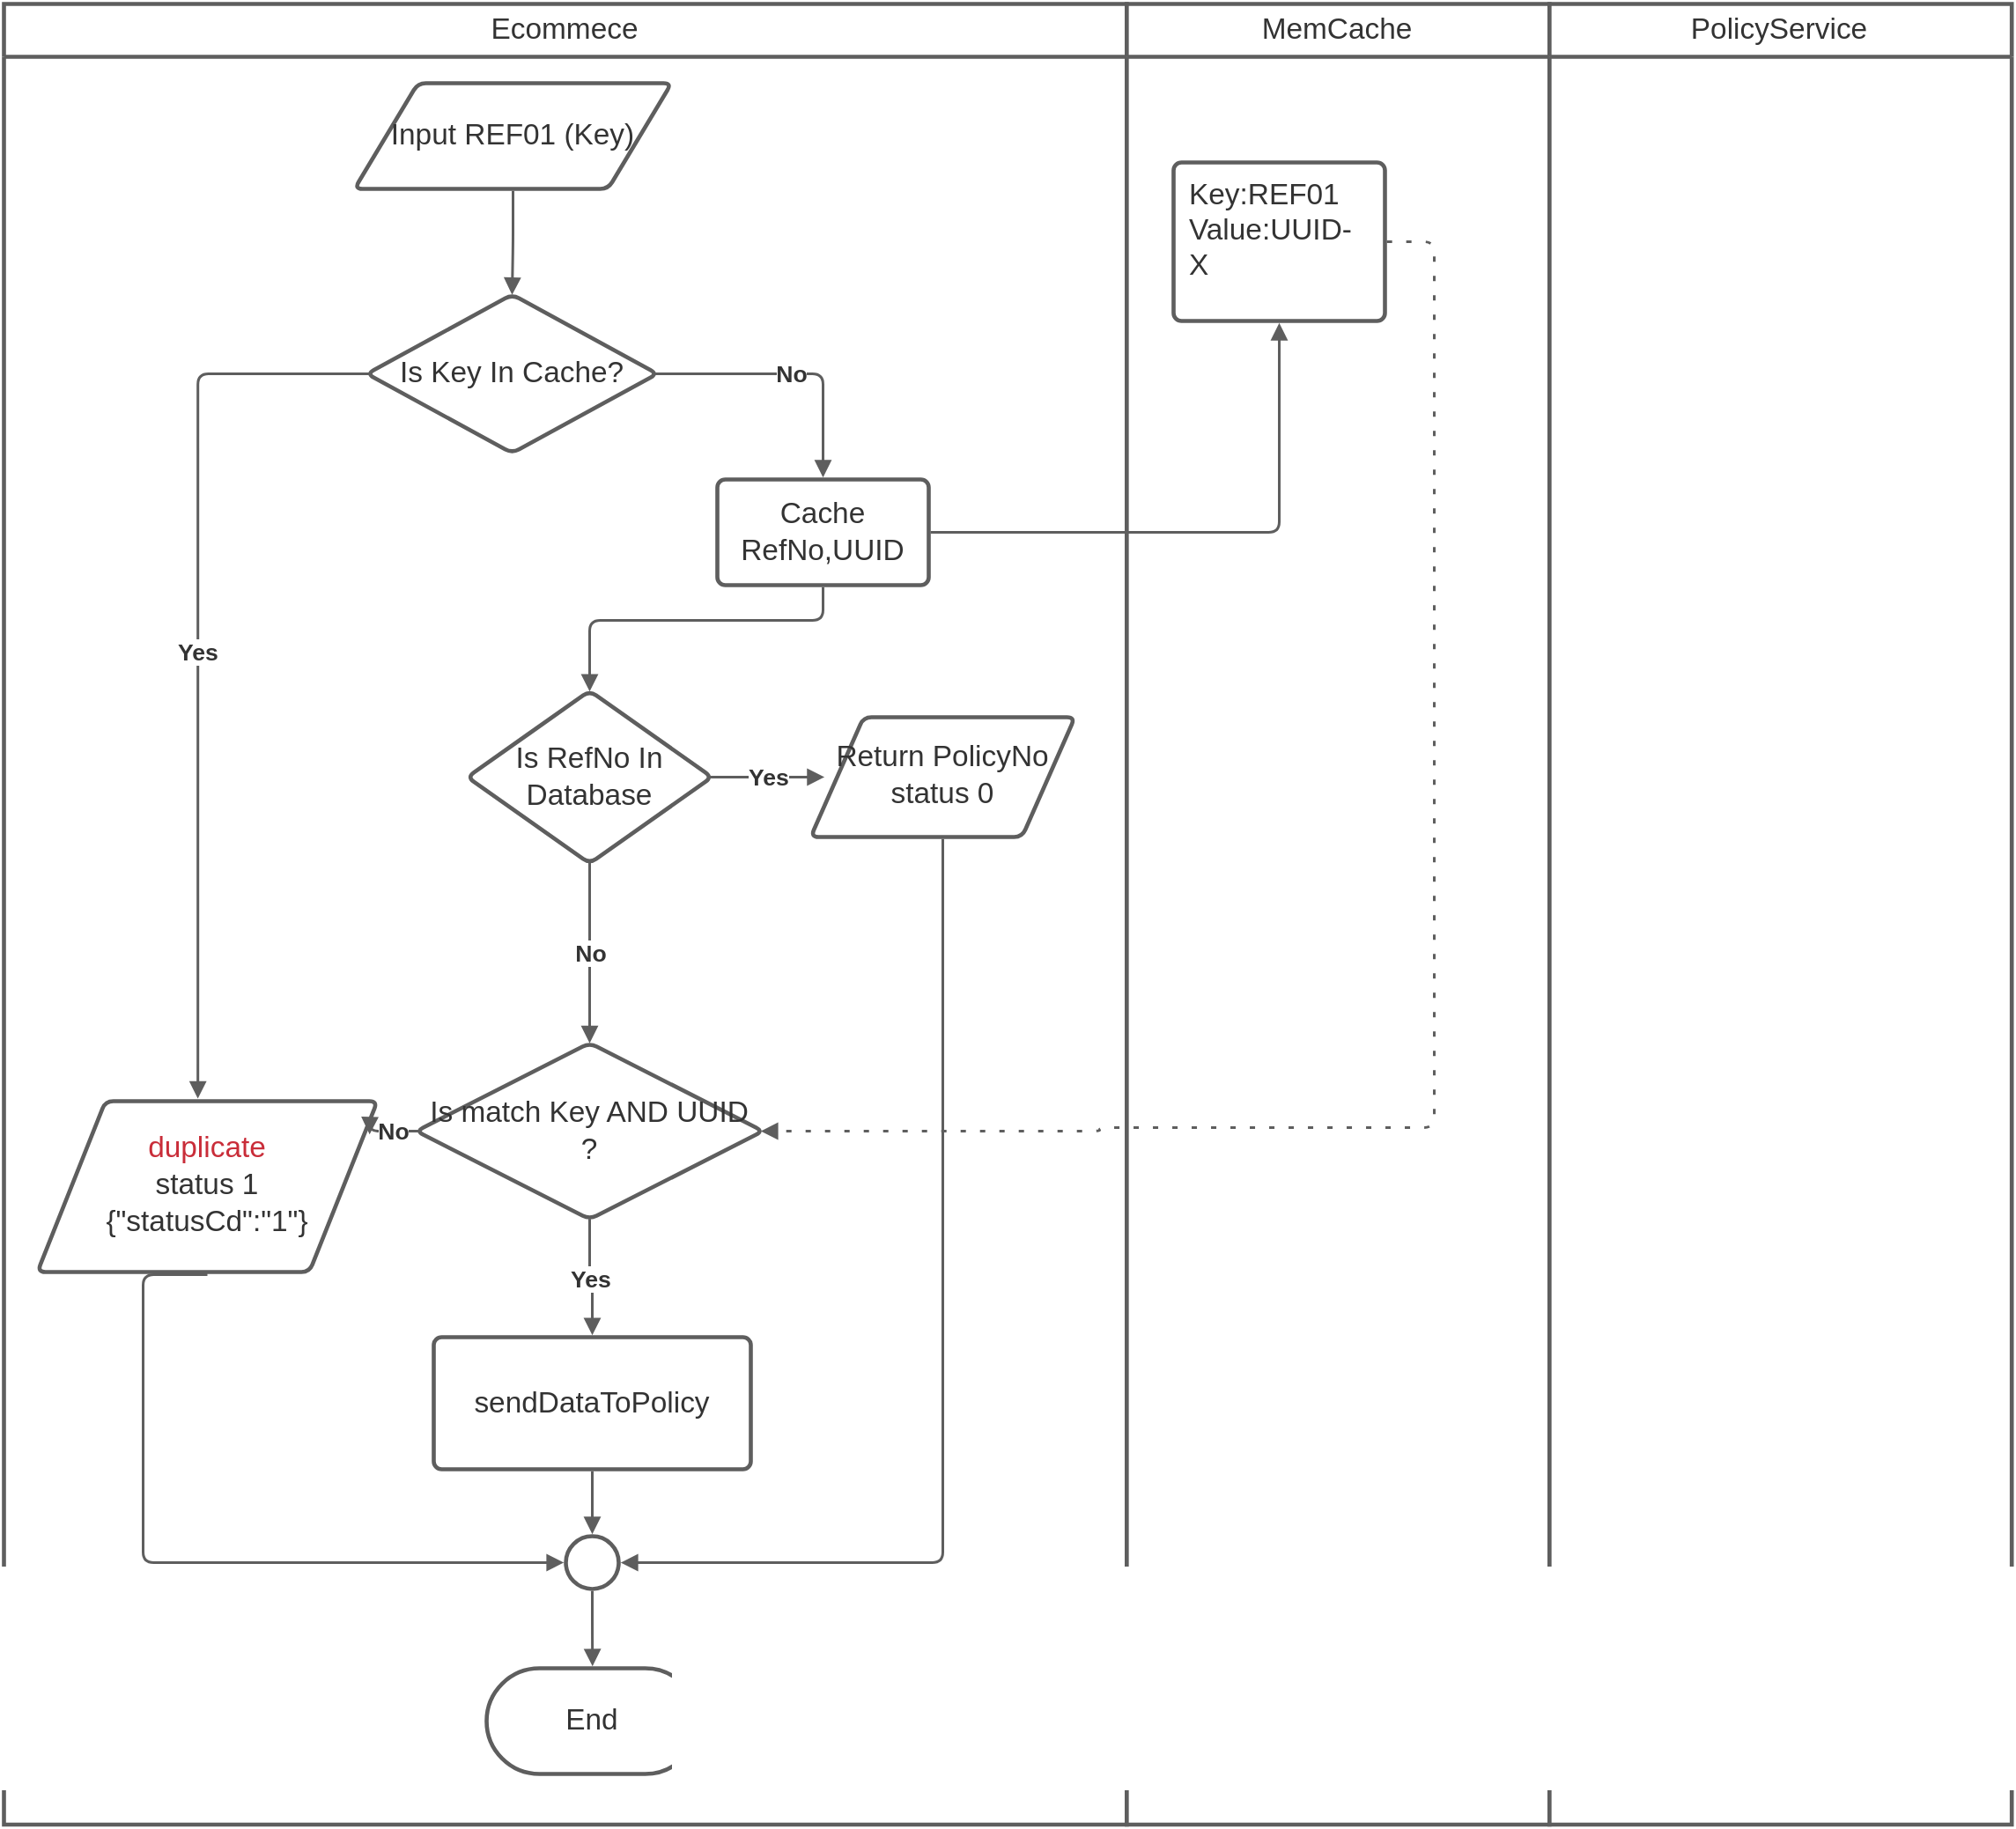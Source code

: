 <mxfile version="14.8.4" type="github">
  <diagram id="IJQTIVz0XBHhtz7GeEmy" name="Page-1">
    <mxGraphModel dx="1509" dy="2175" grid="1" gridSize="10" guides="1" tooltips="1" connect="1" arrows="1" fold="1" page="1" pageScale="1" pageWidth="827" pageHeight="1169" math="0" shadow="0">
      <root>
        <mxCell id="0" />
        <mxCell id="1" parent="0" />
        <mxCell id="G-4nyz9Tfzs4VZ82WxkJ-1" value="" style="fillColor=none;strokeColor=none;pointerEvents=0;fontStyle=0;html=1;whiteSpace=wrap;container=1;collapsible=0;childLayout=stackLayout;resizeParent=1;dropTarget=0;whiteSpace=wrap;fontSize=13;spacing=0;strokeOpacity=100;rounded=1;absoluteArcSize=1;arcSize=9;strokeWidth=2.3;" vertex="1" parent="1">
          <mxGeometry x="108" y="-640" width="1139.85" height="1033.75" as="geometry" />
        </mxCell>
        <mxCell id="G-4nyz9Tfzs4VZ82WxkJ-2" value="Ecommece" style="swimlane;html=1;whiteSpace=wrap;container=1;connectable=0;collapsible=0;fontStyle=0;startSize=30;dropTarget=0;rounded=0;whiteSpace=wrap;fontSize=13;spacing=0;strokeColor=#5e5e5e;strokeOpacity=100;strokeWidth=2.3;fontSize=16.7;fontColor=#333333;swimlaneFillColor=#ffffff;" vertex="1" parent="G-4nyz9Tfzs4VZ82WxkJ-1">
          <mxGeometry width="637.425" height="1033.75" as="geometry" />
        </mxCell>
        <mxCell id="G-4nyz9Tfzs4VZ82WxkJ-3" value="MemCache" style="swimlane;html=1;whiteSpace=wrap;container=1;connectable=0;collapsible=0;fontStyle=0;startSize=30;dropTarget=0;rounded=0;whiteSpace=wrap;fontSize=13;spacing=0;strokeColor=#5e5e5e;strokeOpacity=100;strokeWidth=2.3;fontSize=16.7;fontColor=#333333;swimlaneFillColor=#ffffff;" vertex="1" parent="G-4nyz9Tfzs4VZ82WxkJ-1">
          <mxGeometry x="637.425" width="240" height="1033.75" as="geometry" />
        </mxCell>
        <mxCell id="G-4nyz9Tfzs4VZ82WxkJ-4" value="PolicyService" style="swimlane;html=1;whiteSpace=wrap;container=1;connectable=0;collapsible=0;fontStyle=0;startSize=30;dropTarget=0;rounded=0;whiteSpace=wrap;fontSize=13;spacing=0;strokeColor=#5e5e5e;strokeOpacity=100;strokeWidth=2.3;fontSize=16.7;fontColor=#333333;swimlaneFillColor=#ffffff;" vertex="1" parent="G-4nyz9Tfzs4VZ82WxkJ-1">
          <mxGeometry x="877.425" width="262.425" height="1033.75" as="geometry" />
        </mxCell>
        <UserObject label=" Input REF01 (Key)" lucidchartObjectId="RfESLYu8Mq7B" id="G-4nyz9Tfzs4VZ82WxkJ-5">
          <mxCell style="html=1;overflow=block;blockSpacing=1;whiteSpace=wrap;shape=parallelogram;perimeter=parallelogramPerimeter;anchorPointDirection=0;whiteSpace=wrap;fontSize=16.7;fontColor=#333333;spacing=9;verticalAlign=middle;strokeColor=#5e5e5e;strokeOpacity=100;rounded=1;absoluteArcSize=1;arcSize=9;strokeWidth=2.3;" vertex="1" parent="1">
            <mxGeometry x="307" y="-595" width="180" height="60" as="geometry" />
          </mxCell>
        </UserObject>
        <UserObject label="" lucidchartObjectId="RfESrMxcXxwU" id="G-4nyz9Tfzs4VZ82WxkJ-6">
          <mxCell style="html=1;jettySize=18;whiteSpace=wrap;fontSize=13;strokeColor=#5E5E5E;strokeWidth=1.5;rounded=1;arcSize=12;edgeStyle=orthogonalEdgeStyle;startArrow=none;;endArrow=block;endFill=1;;exitX=0.5;exitY=1.019;exitPerimeter=0;entryX=0.5;entryY=0.002;entryPerimeter=0;" edge="1" parent="1" source="G-4nyz9Tfzs4VZ82WxkJ-5" target="G-4nyz9Tfzs4VZ82WxkJ-7">
            <mxGeometry width="100" height="100" relative="1" as="geometry">
              <Array as="points" />
            </mxGeometry>
          </mxCell>
        </UserObject>
        <UserObject label="Is Key In Cache?" lucidchartObjectId="RfESopePdf8R" id="G-4nyz9Tfzs4VZ82WxkJ-7">
          <mxCell style="html=1;overflow=block;blockSpacing=1;whiteSpace=wrap;rhombus;whiteSpace=wrap;fontSize=16.7;fontColor=#333333;spacing=3.8;strokeColor=#5e5e5e;strokeOpacity=100;rounded=1;absoluteArcSize=1;arcSize=9;strokeWidth=2.3;" vertex="1" parent="1">
            <mxGeometry x="314" y="-475" width="165" height="90" as="geometry" />
          </mxCell>
        </UserObject>
        <UserObject label="" lucidchartObjectId="RfESvp5Y9BBD" id="G-4nyz9Tfzs4VZ82WxkJ-8">
          <mxCell style="html=1;jettySize=18;whiteSpace=wrap;fontSize=13.3;fontColor=#333333;fontStyle=1;strokeColor=#5E5E5E;strokeWidth=1.5;rounded=1;arcSize=12;edgeStyle=orthogonalEdgeStyle;startArrow=none;;endArrow=block;endFill=1;;exitX=0.008;exitY=0.5;exitPerimeter=0;entryX=0.472;entryY=-0.015;entryPerimeter=0;" edge="1" parent="1" source="G-4nyz9Tfzs4VZ82WxkJ-7" target="G-4nyz9Tfzs4VZ82WxkJ-10">
            <mxGeometry width="100" height="100" relative="1" as="geometry">
              <Array as="points">
                <mxPoint x="218" y="-430" />
              </Array>
            </mxGeometry>
          </mxCell>
        </UserObject>
        <mxCell id="G-4nyz9Tfzs4VZ82WxkJ-9" value="Yes" style="text;html=1;resizable=0;labelBackgroundColor=#ffffff;align=center;verticalAlign=middle;fontStyle=1;fontColor=#333333;;fontSize=13.3;" vertex="1" parent="G-4nyz9Tfzs4VZ82WxkJ-8">
          <mxGeometry relative="1" as="geometry" />
        </mxCell>
        <UserObject label="&lt;div style=&quot;display: flex ; justify-content: center ; text-align: center ; align-items: baseline ; font-size: 0 ; line-height: 1.25 ; margin-top: -2px&quot;&gt;&lt;span&gt;&lt;span style=&quot;font-size: 16.7px ; color: #c92d39&quot;&gt;duplicate&lt;/span&gt;&lt;span style=&quot;font-size: 16.7px ; color: #333333&quot;&gt;&lt;br&gt;status 1&lt;br&gt;{&quot;statusCd&quot;:&quot;1&quot;}&lt;/span&gt;&lt;/span&gt;&lt;span&gt;&lt;span style=&quot;font-size: 16.7px ; color: #333333&quot;&gt;&lt;br&gt;&lt;/span&gt;&lt;/span&gt;&lt;span&gt;&lt;span style=&quot;font-size: 16.7px ; color: #333333&quot;&gt;&lt;br&gt;&lt;/span&gt;&lt;span style=&quot;color: rgba(0 , 0 , 0 , 0) ; font-family: monospace&quot;&gt;&lt;br&gt;%3CmxGraphModel%3E%3Croot%3E%3CmxCell%20id%3D%220%22%2F%3E%3CmxCell%20id%3D%221%22%20parent%3D%220%22%2F%3E%3CmxCell%20id%3D%222%22%20value%3D%22%22%20style%3D%22fillColor%3Dnone%3BstrokeColor%3Dnone%3BpointerEvents%3D0%3BfontStyle%3D0%3Bhtml%3D1%3BwhiteSpace%3Dwrap%3Bcontainer%3D1%3Bcollapsible%3D0%3BchildLayout%3DstackLayout%3BresizeParent%3D1%3BdropTarget%3D0%3BwhiteSpace%3Dwrap%3BfontSize%3D13%3Bspacing%3D0%3BstrokeOpacity%3D100%3Brounded%3D1%3BabsoluteArcSize%3D1%3BarcSize%3D9%3BstrokeWidth%3D2.3%3B%22%20vertex%3D%221%22%20parent%3D%221%22%3E%3CmxGeometry%20x%3D%22108%22%20y%3D%22-640%22%20width%3D%221139.85%22%20height%3D%221033.75%22%20as%3D%22geometry%22%2F%3E%3C%2FmxCell%3E%3CmxCell%20id%3D%223%22%20value%3D%22Ecommece%22%20style%3D%22swimlane%3Bhtml%3D1%3BwhiteSpace%3Dwrap%3Bcontainer%3D1%3Bconnectable%3D0%3Bcollapsible%3D0%3BfontStyle%3D0%3BstartSize%3D30%3BdropTarget%3D0%3Brounded%3D0%3BwhiteSpace%3Dwrap%3BfontSize%3D13%3Bspacing%3D0%3BstrokeColor%3D%235e5e5e%3BstrokeOpacity%3D100%3BstrokeWidth%3D2.3%3BfontSize%3D16.7%3BfontColor%3D%23333333%3BswimlaneFillColor%3D%23ffffff%3B%22%20vertex%3D%221%22%20parent%3D%222%22%3E%3CmxGeometry%20width%3D%22637.425%22%20height%3D%221033.75%22%20as%3D%22geometry%22%2F%3E%3C%2FmxCell%3E%3CmxCell%20id%3D%224%22%20value%3D%22MemCache%22%20style%3D%22swimlane%3Bhtml%3D1%3BwhiteSpace%3Dwrap%3Bcontainer%3D1%3Bconnectable%3D0%3Bcollapsible%3D0%3BfontStyle%3D0%3BstartSize%3D30%3BdropTarget%3D0%3Brounded%3D0%3BwhiteSpace%3Dwrap%3BfontSize%3D13%3Bspacing%3D0%3BstrokeColor%3D%235e5e5e%3BstrokeOpacity%3D100%3BstrokeWidth%3D2.3%3BfontSize%3D16.7%3BfontColor%3D%23333333%3BswimlaneFillColor%3D%23ffffff%3B%22%20vertex%3D%221%22%20parent%3D%222%22%3E%3CmxGeometry%20x%3D%22637.425%22%20width%3D%22240%22%20height%3D%221033.75%22%20as%3D%22geometry%22%2F%3E%3C%2FmxCell%3E%3CmxCell%20id%3D%225%22%20value%3D%22PaymentService%22%20style%3D%22swimlane%3Bhtml%3D1%3BwhiteSpace%3Dwrap%3Bcontainer%3D1%3Bconnectable%3D0%3Bcollapsible%3D0%3BfontStyle%3D0%3BstartSize%3D30%3BdropTarget%3D0%3Brounded%3D0%3BwhiteSpace%3Dwrap%3BfontSize%3D13%3Bspacing%3D0%3BstrokeColor%3D%235e5e5e%3BstrokeOpacity%3D100%3BstrokeWidth%3D2.3%3BfontSize%3D16.7%3BfontColor%3D%23333333%3BswimlaneFillColor%3D%23ffffff%3B%22%20vertex%3D%221%22%20parent%3D%222%22%3E%3CmxGeometry%20x%3D%22877.425%22%20width%3D%22262.425%22%20height%3D%221033.75%22%20as%3D%22geometry%22%2F%3E%3C%2FmxCell%3E%3CUserObject%20label%3D%22%20Input%20REF01%20(Key)%22%20lucidchartObjectId%3D%22RfESLYu8Mq7B%22%20id%3D%226%22%3E%3CmxCell%20style%3D%22html%3D1%3Boverflow%3Dblock%3BblockSpacing%3D1%3BwhiteSpace%3Dwrap%3Bshape%3Dparallelogram%3Bperimeter%3DparallelogramPerimeter%3BanchorPointDirection%3D0%3BwhiteSpace%3Dwrap%3BfontSize%3D16.7%3BfontColor%3D%23333333%3Bspacing%3D9%3BverticalAlign%3Dmiddle%3BstrokeColor%3D%235e5e5e%3BstrokeOpacity%3D100%3Brounded%3D1%3BabsoluteArcSize%3D1%3BarcSize%3D9%3BstrokeWidth%3D2.3%3B%22%20vertex%3D%221%22%20parent%3D%221%22%3E%3CmxGeometry%20x%3D%22307%22%20y%3D%22-595%22%20width%3D%22180%22%20height%3D%2260%22%20as%3D%22geometry%22%2F%3E%3C%2FmxCell%3E%3C%2FUserObject%3E%3CUserObject%20label%3D%22%22%20lucidchartObjectId%3D%22RfESrMxcXxwU%22%20id%3D%227%22%3E%3CmxCell%20style%3D%22html%3D1%3BjettySize%3D18%3BwhiteSpace%3Dwrap%3BfontSize%3D13%3BstrokeColor%3D%235E5E5E%3BstrokeWidth%3D1.5%3Brounded%3D1%3BarcSize%3D12%3BedgeStyle%3DorthogonalEdgeStyle%3BstartArrow%3Dnone%3B%3BendArrow%3Dblock%3BendFill%3D1%3B%3BexitX%3D0.5%3BexitY%3D1.019%3BexitPerimeter%3D0%3BentryX%3D0.5%3BentryY%3D0.002%3BentryPerimeter%3D0%3B%22%20edge%3D%221%22%20source%3D%226%22%20target%3D%228%22%20parent%3D%221%22%3E%3CmxGeometry%20width%3D%22100%22%20height%3D%22100%22%20relative%3D%221%22%20as%3D%22geometry%22%3E%3CArray%20as%3D%22points%22%2F%3E%3C%2FmxGeometry%3E%3C%2FmxCell%3E%3C%2FUserObject%3E%3CUserObject%20label%3D%22Is%20Key%20In%20Cache%3F%22%20lucidchartObjectId%3D%22RfESopePdf8R%22%20id%3D%228%22%3E%3CmxCell%20style%3D%22html%3D1%3Boverflow%3Dblock%3BblockSpacing%3D1%3BwhiteSpace%3Dwrap%3Brhombus%3BwhiteSpace%3Dwrap%3BfontSize%3D16.7%3BfontColor%3D%23333333%3Bspacing%3D3.8%3BstrokeColor%3D%235e5e5e%3BstrokeOpacity%3D100%3Brounded%3D1%3BabsoluteArcSize%3D1%3BarcSize%3D9%3BstrokeWidth%3D2.3%3B%22%20vertex%3D%221%22%20parent%3D%221%22%3E%3CmxGeometry%20x%3D%22314%22%20y%3D%22-475%22%20width%3D%22165%22%20height%3D%2290%22%20as%3D%22geometry%22%2F%3E%3C%2FmxCell%3E%3C%2FUserObject%3E%3CUserObject%20label%3D%22%22%20lucidchartObjectId%3D%22RfESvp5Y9BBD%22%20id%3D%229%22%3E%3CmxCell%20style%3D%22html%3D1%3BjettySize%3D18%3BwhiteSpace%3Dwrap%3BfontSize%3D13.3%3BfontColor%3D%23333333%3BfontStyle%3D1%3BstrokeColor%3D%235E5E5E%3BstrokeWidth%3D1.5%3Brounded%3D1%3BarcSize%3D12%3BedgeStyle%3DorthogonalEdgeStyle%3BstartArrow%3Dnone%3B%3BendArrow%3Dblock%3BendFill%3D1%3B%3BexitX%3D0.008%3BexitY%3D0.5%3BexitPerimeter%3D0%3BentryX%3D0.472%3BentryY%3D-0.015%3BentryPerimeter%3D0%3B%22%20edge%3D%221%22%20source%3D%228%22%20target%3D%2211%22%20parent%3D%221%22%3E%3CmxGeometry%20width%3D%22100%22%20height%3D%22100%22%20relative%3D%221%22%20as%3D%22geometry%22%3E%3CArray%20as%3D%22points%22%2F%3E%3C%2FmxGeometry%3E%3C%2FmxCell%3E%3C%2FUserObject%3E%3CmxCell%20id%3D%2210%22%20value%3D%22Yes%22%20style%3D%22text%3Bhtml%3D1%3Bresizable%3D0%3BlabelBackgroundColor%3D%23ffffff%3Balign%3Dcenter%3BverticalAlign%3Dmiddle%3BfontStyle%3D1%3BfontColor%3D%23333333%3B%3BfontSize%3D13.3%3B%22%20vertex%3D%221%22%20parent%3D%229%22%3E%3CmxGeometry%20relative%3D%221%22%20as%3D%22geometry%22%2F%3E%3C%2FmxCell%3E%3CUserObject%20label%3D%22%26lt%3Bdiv%20style%3D%26quot%3Bdisplay%3A%20flex%3B%20justify-content%3A%20center%3B%20text-align%3A%20center%3B%20align-items%3A%20baseline%3B%20font-size%3A%200%3B%20line-height%3A%201.25%3Bmargin-top%3A%20-2px%3B%26quot%3B%26gt%3B%26lt%3Bspan%26gt%3B%26lt%3Bspan%20style%3D%26quot%3Bfont-size%3A16.7px%3Bcolor%3A%23c92d39%3B%26quot%3B%26gt%3Bduplicate%26lt%3B%2Fspan%26gt%3B%26lt%3Bspan%20style%3D%26quot%3Bfont-size%3A16.7px%3Bcolor%3A%23333333%3B%26quot%3B%26gt%3B%26%2310%3Bstatus%201%26lt%3B%2Fspan%26gt%3B%26lt%3B%2Fspan%26gt%3B%26lt%3B%2Fdiv%26gt%3B%22%20lucidchartObjectId%3D%22RfES6oHhgi.R%22%20id%3D%2211%22%3E%3CmxCell%20style%3D%22html%3D1%3Boverflow%3Dblock%3BblockSpacing%3D1%3BwhiteSpace%3Dwrap%3Bshape%3Dparallelogram%3Bperimeter%3DparallelogramPerimeter%3BanchorPointDirection%3D0%3BwhiteSpace%3Dwrap%3BfontSize%3D13%3Bspacing%3D3.8%3BstrokeColor%3D%235e5e5e%3BstrokeOpacity%3D100%3Brounded%3D1%3BabsoluteArcSize%3D1%3BarcSize%3D9%3BstrokeWidth%3D2.3%3B%22%20vertex%3D%221%22%20parent%3D%221%22%3E%3CmxGeometry%20x%3D%22127%22%20y%3D%22-17%22%20width%3D%22120%22%20height%3D%2275%22%20as%3D%22geometry%22%2F%3E%3C%2FmxCell%3E%3C%2FUserObject%3E%3CUserObject%20label%3D%22%22%20lucidchartObjectId%3D%22RfESB-tBJiT.%22%20id%3D%2212%22%3E%3CmxCell%20style%3D%22html%3D1%3BjettySize%3D18%3BwhiteSpace%3Dwrap%3BfontSize%3D13.3%3BfontColor%3D%23333333%3BfontStyle%3D1%3BstrokeColor%3D%235E5E5E%3BstrokeWidth%3D1.5%3Brounded%3D1%3BarcSize%3D12%3BedgeStyle%3DorthogonalEdgeStyle%3BstartArrow%3Dnone%3B%3BendArrow%3Dblock%3BendFill%3D1%3B%3BexitX%3D0.992%3BexitY%3D0.5%3BexitPerimeter%3D0%3BentryX%3D0.5%3BentryY%3D-0.019%3BentryPerimeter%3D0%3B%22%20edge%3D%221%22%20source%3D%228%22%20target%3D%2214%22%20parent%3D%221%22%3E%3CmxGeometry%20width%3D%22100%22%20height%3D%22100%22%20relative%3D%221%22%20as%3D%22geometry%22%3E%3CArray%20as%3D%22points%22%2F%3E%3C%2FmxGeometry%3E%3C%2FmxCell%3E%3C%2FUserObject%3E%3CmxCell%20id%3D%2213%22%20value%3D%22No%22%20style%3D%22text%3Bhtml%3D1%3Bresizable%3D0%3BlabelBackgroundColor%3D%23ffffff%3Balign%3Dcenter%3BverticalAlign%3Dmiddle%3BfontStyle%3D1%3BfontColor%3D%23333333%3B%3BfontSize%3D13.3%3B%22%20vertex%3D%221%22%20parent%3D%2212%22%3E%3CmxGeometry%20relative%3D%221%22%20as%3D%22geometry%22%2F%3E%3C%2FmxCell%3E%3CUserObject%20label%3D%22Cache%20RefNo%2CUUID%22%20lucidchartObjectId%3D%22RfESqzr8yPql%22%20id%3D%2214%22%3E%3CmxCell%20style%3D%22html%3D1%3Boverflow%3Dblock%3BblockSpacing%3D1%3BwhiteSpace%3Dwrap%3B%3BwhiteSpace%3Dwrap%3BfontSize%3D16.7%3BfontColor%3D%23333333%3Bspacing%3D9%3BstrokeColor%3D%235E5E5E%3Brounded%3D1%3BabsoluteArcSize%3D1%3BarcSize%3D9%3BstrokeWidth%3D2.3%3B%22%20vertex%3D%221%22%20parent%3D%221%22%3E%3CmxGeometry%20x%3D%22513%22%20y%3D%22-370%22%20width%3D%22120%22%20height%3D%2260%22%20as%3D%22geometry%22%2F%3E%3C%2FmxCell%3E%3C%2FUserObject%3E%3CUserObject%20label%3D%22Key%3AREF01%26%2310%3BValue%3AUUID-X%22%20lucidchartObjectId%3D%22RfESrkKaoY10%22%20id%3D%2215%22%3E%3CmxCell%20style%3D%22html%3D1%3Boverflow%3Dblock%3BblockSpacing%3D1%3BwhiteSpace%3Dwrap%3B%3BwhiteSpace%3Dwrap%3BfontSize%3D16.7%3BfontColor%3D%23333333%3Balign%3Dleft%3Bspacing%3D9%3BverticalAlign%3Dtop%3BstrokeColor%3D%235e5e5e%3BstrokeOpacity%3D100%3Brounded%3D1%3BabsoluteArcSize%3D1%3BarcSize%3D9%3BstrokeWidth%3D2.3%3B%22%20vertex%3D%221%22%20parent%3D%221%22%3E%3CmxGeometry%20x%3D%22772%22%20y%3D%22-550%22%20width%3D%22120%22%20height%3D%2290%22%20as%3D%22geometry%22%2F%3E%3C%2FmxCell%3E%3C%2FUserObject%3E%3CUserObject%20label%3D%22sendDataToPayment%22%20lucidchartObjectId%3D%22RfES9Xd7AMhH%22%20id%3D%2216%22%3E%3CmxCell%20style%3D%22html%3D1%3Boverflow%3Dblock%3BblockSpacing%3D1%3BwhiteSpace%3Dwrap%3B%3BwhiteSpace%3Dwrap%3BfontSize%3D16.7%3BfontColor%3D%23333333%3Bspacing%3D9%3BstrokeColor%3D%235e5e5e%3BstrokeOpacity%3D100%3Brounded%3D1%3BabsoluteArcSize%3D1%3BarcSize%3D9%3BstrokeWidth%3D2.3%3B%22%20vertex%3D%221%22%20parent%3D%221%22%3E%3CmxGeometry%20x%3D%22352%22%20y%3D%22117%22%20width%3D%22180%22%20height%3D%2275%22%20as%3D%22geometry%22%2F%3E%3C%2FmxCell%3E%3C%2FUserObject%3E%3CUserObject%20label%3D%22%22%20lucidchartObjectId%3D%22RfESdF0UsaAf%22%20id%3D%2217%22%3E%3CmxCell%20style%3D%22html%3D1%3BjettySize%3D18%3BwhiteSpace%3Dwrap%3BfontSize%3D13%3BstrokeColor%3D%235E5E5E%3BstrokeWidth%3D1.5%3Brounded%3D1%3BarcSize%3D12%3BedgeStyle%3DorthogonalEdgeStyle%3BstartArrow%3Dnone%3B%3BendArrow%3Dblock%3BendFill%3D1%3B%3BexitX%3D1.009%3BexitY%3D0.5%3BexitPerimeter%3D0%3BentryX%3D0.5%3BentryY%3D1.013%3BentryPerimeter%3D0%3B%22%20edge%3D%221%22%20source%3D%2214%22%20target%3D%2215%22%20parent%3D%221%22%3E%3CmxGeometry%20width%3D%22100%22%20height%3D%22100%22%20relative%3D%221%22%20as%3D%22geometry%22%3E%3CArray%20as%3D%22points%22%2F%3E%3C%2FmxGeometry%3E%3C%2FmxCell%3E%3C%2FUserObject%3E%3CUserObject%20label%3D%22%22%20lucidchartObjectId%3D%22RfESupoxdjBH%22%20id%3D%2218%22%3E%3CmxCell%20style%3D%22html%3D1%3BjettySize%3D18%3BwhiteSpace%3Dwrap%3BfontSize%3D13%3BstrokeColor%3D%235E5E5E%3BstrokeWidth%3D1.5%3Brounded%3D1%3BarcSize%3D12%3BedgeStyle%3DorthogonalEdgeStyle%3BstartArrow%3Dnone%3B%3BendArrow%3Dblock%3BendFill%3D1%3B%3BexitX%3D0.5%3BexitY%3D1.019%3BexitPerimeter%3D0%3BentryX%3D0.5%3BentryY%3D0.004%3BentryPerimeter%3D0%3B%22%20edge%3D%221%22%20source%3D%2214%22%20target%3D%2219%22%20parent%3D%221%22%3E%3CmxGeometry%20width%3D%22100%22%20height%3D%22100%22%20relative%3D%221%22%20as%3D%22geometry%22%3E%3CArray%20as%3D%22points%22%3E%3CmxPoint%20x%3D%22573%22%20y%3D%22-290%22%2F%3E%3CmxPoint%20x%3D%22441%22%20y%3D%22-290%22%2F%3E%3C%2FArray%3E%3C%2FmxGeometry%3E%3C%2FmxCell%3E%3C%2FUserObject%3E%3CUserObject%20label%3D%22Is%20RefNo%20In%20Database%22%20lucidchartObjectId%3D%22RfESoaNUnF.c%22%20id%3D%2219%22%3E%3CmxCell%20style%3D%22html%3D1%3Boverflow%3Dblock%3BblockSpacing%3D1%3BwhiteSpace%3Dwrap%3Brhombus%3BwhiteSpace%3Dwrap%3BfontSize%3D16.7%3BfontColor%3D%23333333%3Bspacing%3D3.8%3BstrokeColor%3D%235E5E5E%3Brounded%3D1%3BabsoluteArcSize%3D1%3BarcSize%3D9%3BstrokeWidth%3D2.3%3B%22%20vertex%3D%221%22%20parent%3D%221%22%3E%3CmxGeometry%20x%3D%22371%22%20y%3D%22-250%22%20width%3D%22139%22%20height%3D%2298%22%20as%3D%22geometry%22%2F%3E%3C%2FmxCell%3E%3C%2FUserObject%3E%3CUserObject%20label%3D%22%22%20lucidchartObjectId%3D%22RfESz2cmBlqu%22%20id%3D%2220%22%3E%3CmxCell%20style%3D%22html%3D1%3BjettySize%3D18%3BwhiteSpace%3Dwrap%3BfontSize%3D13.3%3BfontColor%3D%23333333%3BfontStyle%3D1%3BstrokeColor%3D%235E5E5E%3BstrokeWidth%3D1.5%3Brounded%3D1%3BarcSize%3D12%3BedgeStyle%3DorthogonalEdgeStyle%3BstartArrow%3Dnone%3B%3BendArrow%3Dblock%3BendFill%3D1%3B%3BexitX%3D0.5%3BexitY%3D0.996%3BexitPerimeter%3D0%3BentryX%3D0.5%3BentryY%3D0.001%3BentryPerimeter%3D0%3B%22%20edge%3D%221%22%20source%3D%2219%22%20target%3D%2223%22%20parent%3D%221%22%3E%3CmxGeometry%20width%3D%22100%22%20height%3D%22100%22%20relative%3D%221%22%20as%3D%22geometry%22%3E%3CArray%20as%3D%22points%22%2F%3E%3C%2FmxGeometry%3E%3C%2FmxCell%3E%3C%2FUserObject%3E%3CmxCell%20id%3D%2221%22%20value%3D%22No%22%20style%3D%22text%3Bhtml%3D1%3Bresizable%3D0%3BlabelBackgroundColor%3D%23ffffff%3Balign%3Dcenter%3BverticalAlign%3Dmiddle%3BfontStyle%3D1%3BfontColor%3D%23333333%3B%3BfontSize%3D13.3%3B%22%20vertex%3D%221%22%20parent%3D%2220%22%3E%3CmxGeometry%20relative%3D%221%22%20as%3D%22geometry%22%2F%3E%3C%2FmxCell%3E%3CUserObject%20label%3D%22%26lt%3Bdiv%20style%3D%26quot%3Bdisplay%3A%20flex%3B%20justify-content%3A%20center%3B%20text-align%3A%20center%3B%20align-items%3A%20baseline%3B%20font-size%3A%200%3B%20line-height%3A%201.25%3Bmargin-top%3A%20-2px%3B%26quot%3B%26gt%3B%26lt%3Bspan%26gt%3B%26lt%3Bspan%20style%3D%26quot%3Bfont-size%3A16.7px%3Bcolor%3A%23333333%3B%26quot%3B%26gt%3BReturn%20PolicyNo%26lt%3B%2Fspan%26gt%3B%26lt%3Bspan%20style%3D%26quot%3Bfont-size%3A16.7px%3Bcolor%3A%23333333%3B%26quot%3B%26gt%3B%26%2310%3Bstatus%200%26lt%3B%2Fspan%26gt%3B%26lt%3B%2Fspan%26gt%3B%26lt%3B%2Fdiv%26gt%3B%22%20lucidchartObjectId%3D%22RfESt6Qn3YWl%22%20id%3D%2222%22%3E%3CmxCell%20style%3D%22html%3D1%3Boverflow%3Dblock%3BblockSpacing%3D1%3BwhiteSpace%3Dwrap%3Bshape%3Dparallelogram%3Bperimeter%3DparallelogramPerimeter%3BanchorPointDirection%3D0%3BwhiteSpace%3Dwrap%3BfontSize%3D13%3Bspacing%3D3.8%3BstrokeColor%3D%235e5e5e%3BstrokeOpacity%3D100%3Brounded%3D1%3BabsoluteArcSize%3D1%3BarcSize%3D9%3BstrokeWidth%3D2.3%3B%22%20vertex%3D%221%22%20parent%3D%221%22%3E%3CmxGeometry%20x%3D%22566%22%20y%3D%22-235%22%20width%3D%22150%22%20height%3D%2268%22%20as%3D%22geometry%22%2F%3E%3C%2FmxCell%3E%3C%2FUserObject%3E%3CUserObject%20label%3D%22Is%20match%20Key%20AND%20UUID%20%3F%22%20lucidchartObjectId%3D%22RfESuUPfaVHV%22%20id%3D%2223%22%3E%3CmxCell%20style%3D%22html%3D1%3Boverflow%3Dblock%3BblockSpacing%3D1%3BwhiteSpace%3Dwrap%3Brhombus%3BwhiteSpace%3Dwrap%3BfontSize%3D16.7%3BfontColor%3D%23333333%3Bspacing%3D3.8%3BstrokeColor%3D%235e5e5e%3BstrokeOpacity%3D100%3Brounded%3D1%3BabsoluteArcSize%3D1%3BarcSize%3D9%3BstrokeWidth%3D2.3%3B%22%20vertex%3D%221%22%20parent%3D%221%22%3E%3CmxGeometry%20x%3D%22342%22%20y%3D%22-50%22%20width%3D%22197%22%20height%3D%22100%22%20as%3D%22geometry%22%2F%3E%3C%2FmxCell%3E%3C%2FUserObject%3E%3CUserObject%20label%3D%22%22%20lucidchartObjectId%3D%22RfESYu4D74_u%22%20id%3D%2224%22%3E%3CmxCell%20style%3D%22html%3D1%3BjettySize%3D18%3BwhiteSpace%3Dwrap%3BfontSize%3D13.3%3BfontColor%3D%23333333%3BfontStyle%3D1%3BstrokeColor%3D%235E5E5E%3BstrokeWidth%3D1.5%3Brounded%3D1%3BarcSize%3D12%3BedgeStyle%3DorthogonalEdgeStyle%3BstartArrow%3Dnone%3B%3BendArrow%3Dblock%3BendFill%3D1%3B%3BexitX%3D0.5%3BexitY%3D0.999%3BexitPerimeter%3D0%3BentryX%3D0.5%3BentryY%3D-0.015%3BentryPerimeter%3D0%3B%22%20edge%3D%221%22%20source%3D%2223%22%20target%3D%2216%22%20parent%3D%221%22%3E%3CmxGeometry%20width%3D%22100%22%20height%3D%22100%22%20relative%3D%221%22%20as%3D%22geometry%22%3E%3CArray%20as%3D%22points%22%2F%3E%3C%2FmxGeometry%3E%3C%2FmxCell%3E%3C%2FUserObject%3E%3CmxCell%20id%3D%2225%22%20value%3D%22Yes%22%20style%3D%22text%3Bhtml%3D1%3Bresizable%3D0%3BlabelBackgroundColor%3D%23ffffff%3Balign%3Dcenter%3BverticalAlign%3Dmiddle%3BfontStyle%3D1%3BfontColor%3D%23333333%3B%3BfontSize%3D13.3%3B%22%20vertex%3D%221%22%20parent%3D%2224%22%3E%3CmxGeometry%20relative%3D%221%22%20as%3D%22geometry%22%2F%3E%3C%2FmxCell%3E%3CUserObject%20label%3D%22%22%20lucidchartObjectId%3D%22RfESR48NSQiQ%22%20id%3D%2226%22%3E%3CmxCell%20style%3D%22html%3D1%3BjettySize%3D18%3BwhiteSpace%3Dwrap%3BfontSize%3D13.3%3BfontColor%3D%23333333%3BfontStyle%3D1%3BstrokeColor%3D%235E5E5E%3BstrokeWidth%3D1.5%3Brounded%3D1%3BarcSize%3D12%3BedgeStyle%3DorthogonalEdgeStyle%3BstartArrow%3Dnone%3B%3BendArrow%3Dblock%3BendFill%3D1%3B%3BexitX%3D0.007%3BexitY%3D0.5%3BexitPerimeter%3D0%3BentryX%3D0.977%3BentryY%3D0.194%3BentryPerimeter%3D0%3B%22%20edge%3D%221%22%20source%3D%2223%22%20target%3D%2211%22%20parent%3D%221%22%3E%3CmxGeometry%20width%3D%22100%22%20height%3D%22100%22%20relative%3D%221%22%20as%3D%22geometry%22%3E%3CArray%20as%3D%22points%22%2F%3E%3C%2FmxGeometry%3E%3C%2FmxCell%3E%3C%2FUserObject%3E%3CmxCell%20id%3D%2227%22%20value%3D%22No%22%20style%3D%22text%3Bhtml%3D1%3Bresizable%3D0%3BlabelBackgroundColor%3D%23ffffff%3Balign%3Dcenter%3BverticalAlign%3Dmiddle%3BfontStyle%3D1%3BfontColor%3D%23333333%3B%3BfontSize%3D13.3%3B%22%20vertex%3D%221%22%20parent%3D%2226%22%3E%3CmxGeometry%20relative%3D%221%22%20as%3D%22geometry%22%2F%3E%3C%2FmxCell%3E%3CUserObject%20label%3D%22End%22%20lucidchartObjectId%3D%22RfESb1EIOMEJ%22%20id%3D%2228%22%3E%3CmxCell%20style%3D%22html%3D1%3Boverflow%3Dblock%3BblockSpacing%3D1%3BwhiteSpace%3Dwrap%3Brounded%3D1%3BarcSize%3D50%3BwhiteSpace%3Dwrap%3BfontSize%3D16.7%3BfontColor%3D%23333333%3Bspacing%3D3.8%3BstrokeColor%3D%235e5e5e%3BstrokeOpacity%3D100%3BstrokeWidth%3D2.3%3B%22%20vertex%3D%221%22%20parent%3D%221%22%3E%3CmxGeometry%20x%3D%22382%22%20y%3D%22305%22%20width%3D%22120%22%20height%3D%2260%22%20as%3D%22geometry%22%2F%3E%3C%2FmxCell%3E%3C%2FUserObject%3E%3CUserObject%20label%3D%22%22%20lucidchartObjectId%3D%22RfESn2O6iiea%22%20id%3D%2229%22%3E%3CmxCell%20style%3D%22html%3D1%3Boverflow%3Dblock%3BblockSpacing%3D1%3BwhiteSpace%3Dwrap%3Bellipse%3BwhiteSpace%3Dwrap%3BfontSize%3D13%3Bspacing%3D3.8%3BstrokeColor%3D%235e5e5e%3BstrokeOpacity%3D100%3Brounded%3D1%3BabsoluteArcSize%3D1%3BarcSize%3D9%3BstrokeWidth%3D2.3%3B%22%20vertex%3D%221%22%20parent%3D%221%22%3E%3CmxGeometry%20x%3D%22427%22%20y%3D%22230%22%20width%3D%2230%22%20height%3D%2230%22%20as%3D%22geometry%22%2F%3E%3C%2FmxCell%3E%3C%2FUserObject%3E%3CUserObject%20label%3D%22%22%20lucidchartObjectId%3D%22RfESN7qUMssd%22%20id%3D%2230%22%3E%3CmxCell%20style%3D%22html%3D1%3BjettySize%3D18%3BwhiteSpace%3Dwrap%3BfontSize%3D13.3%3BfontColor%3D%23333333%3BfontStyle%3D1%3BstrokeColor%3D%235E5E5E%3BstrokeWidth%3D1.5%3Brounded%3D1%3BarcSize%3D12%3BedgeStyle%3DorthogonalEdgeStyle%3BstartArrow%3Dnone%3B%3BendArrow%3Dblock%3BendFill%3D1%3B%3BexitX%3D0.992%3BexitY%3D0.5%3BexitPerimeter%3D0%3BentryX%3D0.052%3BentryY%3D0.5%3BentryPerimeter%3D0%3B%22%20edge%3D%221%22%20source%3D%2219%22%20target%3D%2222%22%20parent%3D%221%22%3E%3CmxGeometry%20width%3D%22100%22%20height%3D%22100%22%20relative%3D%221%22%20as%3D%22geometry%22%3E%3CArray%20as%3D%22points%22%2F%3E%3C%2FmxGeometry%3E%3C%2FmxCell%3E%3C%2FUserObject%3E%3CmxCell%20id%3D%2231%22%20value%3D%22Yes%22%20style%3D%22text%3Bhtml%3D1%3Bresizable%3D0%3BlabelBackgroundColor%3D%23ffffff%3Balign%3Dcenter%3BverticalAlign%3Dmiddle%3BfontStyle%3D1%3BfontColor%3D%23333333%3B%3BfontSize%3D13.3%3B%22%20vertex%3D%221%22%20parent%3D%2230%22%3E%3CmxGeometry%20relative%3D%221%22%20as%3D%22geometry%22%2F%3E%3C%2FmxCell%3E%3CUserObject%20label%3D%22%22%20lucidchartObjectId%3D%22RfESdK9x-U1.%22%20id%3D%2232%22%3E%3CmxCell%20style%3D%22html%3D1%3BjettySize%3D18%3BwhiteSpace%3Dwrap%3BfontSize%3D13%3BstrokeColor%3D%235E5E5E%3BstrokeWidth%3D1.5%3Brounded%3D1%3BarcSize%3D12%3BedgeStyle%3DorthogonalEdgeStyle%3BstartArrow%3Dnone%3B%3BendArrow%3Dblock%3BendFill%3D1%3B%3BexitX%3D0.5%3BexitY%3D1.017%3BexitPerimeter%3D0%3BentryX%3D1.038%3BentryY%3D0.5%3BentryPerimeter%3D0%3B%22%20edge%3D%221%22%20source%3D%2222%22%20target%3D%2229%22%20parent%3D%221%22%3E%3CmxGeometry%20width%3D%22100%22%20height%3D%22100%22%20relative%3D%221%22%20as%3D%22geometry%22%3E%3CArray%20as%3D%22points%22%3E%3CmxPoint%20x%3D%22641%22%20y%3D%22245%22%2F%3E%3C%2FArray%3E%3C%2FmxGeometry%3E%3C%2FmxCell%3E%3C%2FUserObject%3E%3CUserObject%20label%3D%22%22%20lucidchartObjectId%3D%22RfESwgDEE3HP%22%20id%3D%2233%22%3E%3CmxCell%20style%3D%22html%3D1%3BjettySize%3D18%3BwhiteSpace%3Dwrap%3BfontSize%3D13%3BstrokeColor%3D%235E5E5E%3BstrokeWidth%3D1.5%3Brounded%3D1%3BarcSize%3D12%3BedgeStyle%3DorthogonalEdgeStyle%3BstartArrow%3Dnone%3B%3BendArrow%3Dblock%3BendFill%3D1%3B%3BexitX%3D0.5%3BexitY%3D1.015%3BexitPerimeter%3D0%3BentryX%3D-0.038%3BentryY%3D0.5%3BentryPerimeter%3D0%3B%22%20edge%3D%221%22%20source%3D%2211%22%20target%3D%2229%22%20parent%3D%221%22%3E%3CmxGeometry%20width%3D%22100%22%20height%3D%22100%22%20relative%3D%221%22%20as%3D%22geometry%22%3E%3CArray%20as%3D%22points%22%3E%3CmxPoint%20x%3D%22187%22%20y%3D%22245%22%2F%3E%3C%2FArray%3E%3C%2FmxGeometry%3E%3C%2FmxCell%3E%3C%2FUserObject%3E%3CUserObject%20label%3D%22%22%20lucidchartObjectId%3D%22RfESlABROHe5%22%20id%3D%2234%22%3E%3CmxCell%20style%3D%22html%3D1%3BjettySize%3D18%3BwhiteSpace%3Dwrap%3BfontSize%3D13%3BstrokeColor%3D%235E5E5E%3BstrokeWidth%3D1.5%3Brounded%3D1%3BarcSize%3D12%3BedgeStyle%3DorthogonalEdgeStyle%3BstartArrow%3Dnone%3B%3BendArrow%3Dblock%3BendFill%3D1%3B%3BexitX%3D0.5%3BexitY%3D1.015%3BexitPerimeter%3D0%3BentryX%3D0.5%3BentryY%3D-0.038%3BentryPerimeter%3D0%3B%22%20edge%3D%221%22%20source%3D%2216%22%20target%3D%2229%22%20parent%3D%221%22%3E%3CmxGeometry%20width%3D%22100%22%20height%3D%22100%22%20relative%3D%221%22%20as%3D%22geometry%22%3E%3CArray%20as%3D%22points%22%2F%3E%3C%2FmxGeometry%3E%3C%2FmxCell%3E%3C%2FUserObject%3E%3CUserObject%20label%3D%22%22%20lucidchartObjectId%3D%22RfESs~JhSnjZ%22%20id%3D%2235%22%3E%3CmxCell%20style%3D%22html%3D1%3BjettySize%3D18%3BwhiteSpace%3Dwrap%3BfontSize%3D13%3BstrokeColor%3D%235E5E5E%3BstrokeWidth%3D1.5%3Brounded%3D1%3BarcSize%3D12%3BedgeStyle%3DorthogonalEdgeStyle%3BstartArrow%3Dnone%3B%3BendArrow%3Dblock%3BendFill%3D1%3B%3BexitX%3D0.5%3BexitY%3D1.038%3BexitPerimeter%3D0%3BentryX%3D0.501%3BentryY%3D-0.019%3BentryPerimeter%3D0%3B%22%20edge%3D%221%22%20source%3D%2229%22%20target%3D%2228%22%20parent%3D%221%22%3E%3CmxGeometry%20width%3D%22100%22%20height%3D%22100%22%20relative%3D%221%22%20as%3D%22geometry%22%3E%3CArray%20as%3D%22points%22%2F%3E%3C%2FmxGeometry%3E%3C%2FmxCell%3E%3C%2FUserObject%3E%3CUserObject%20label%3D%22%22%20lucidchartObjectId%3D%22RfESZgxQdzNJ%22%20id%3D%2236%22%3E%3CmxCell%20style%3D%22html%3D1%3BjettySize%3D18%3BwhiteSpace%3Dwrap%3BfontSize%3D13%3BstrokeColor%3D%235E5E5E%3Bdashed%3D1%3BfixDash%3D1%3BdashPattern%3D3%208%3BstrokeWidth%3D1.5%3Brounded%3D1%3BarcSize%3D12%3BedgeStyle%3DorthogonalEdgeStyle%3BstartArrow%3Dnone%3B%3BendArrow%3Dblock%3BendFill%3D1%3B%3BexitX%3D1.009%3BexitY%3D0.5%3BexitPerimeter%3D0%3BentryX%3D0.993%3BentryY%3D0.5%3BentryPerimeter%3D0%3B%22%20edge%3D%221%22%20source%3D%2215%22%20target%3D%2223%22%20parent%3D%221%22%3E%3CmxGeometry%20width%3D%22100%22%20height%3D%22100%22%20relative%3D%221%22%20as%3D%22geometry%22%3E%3CArray%20as%3D%22points%22%3E%3CmxPoint%20x%3D%22920%22%20y%3D%22-505%22%2F%3E%3CmxPoint%20x%3D%22920%22%20y%3D%22-2%22%2F%3E%3CmxPoint%20x%3D%22730%22%20y%3D%22-2%22%2F%3E%3CmxPoint%20x%3D%22730%22%2F%3E%3C%2FArray%3E%3C%2FmxGeometry%3E%3C%2FmxCell%3E%3C%2FUserObject%3E%3C%2Froot%3E%3C%2FmxGraphModel%3E&lt;/span&gt;&lt;span style=&quot;font-size: 16.7px ; color: #333333&quot;&gt;&lt;br&gt;&lt;/span&gt;&lt;/span&gt;&lt;/div&gt;" lucidchartObjectId="RfES6oHhgi.R" id="G-4nyz9Tfzs4VZ82WxkJ-10">
          <mxCell style="html=1;overflow=block;blockSpacing=1;whiteSpace=wrap;shape=parallelogram;perimeter=parallelogramPerimeter;anchorPointDirection=0;whiteSpace=wrap;fontSize=13;spacing=3.8;strokeColor=#5e5e5e;strokeOpacity=100;rounded=1;absoluteArcSize=1;arcSize=9;strokeWidth=2.3;" vertex="1" parent="1">
            <mxGeometry x="127" y="-17" width="193" height="97" as="geometry" />
          </mxCell>
        </UserObject>
        <UserObject label="" lucidchartObjectId="RfESB-tBJiT." id="G-4nyz9Tfzs4VZ82WxkJ-11">
          <mxCell style="html=1;jettySize=18;whiteSpace=wrap;fontSize=13.3;fontColor=#333333;fontStyle=1;strokeColor=#5E5E5E;strokeWidth=1.5;rounded=1;arcSize=12;edgeStyle=orthogonalEdgeStyle;startArrow=none;;endArrow=block;endFill=1;;exitX=0.992;exitY=0.5;exitPerimeter=0;entryX=0.5;entryY=-0.019;entryPerimeter=0;" edge="1" parent="1" source="G-4nyz9Tfzs4VZ82WxkJ-7" target="G-4nyz9Tfzs4VZ82WxkJ-13">
            <mxGeometry width="100" height="100" relative="1" as="geometry">
              <Array as="points" />
            </mxGeometry>
          </mxCell>
        </UserObject>
        <mxCell id="G-4nyz9Tfzs4VZ82WxkJ-12" value="No" style="text;html=1;resizable=0;labelBackgroundColor=#ffffff;align=center;verticalAlign=middle;fontStyle=1;fontColor=#333333;;fontSize=13.3;" vertex="1" parent="G-4nyz9Tfzs4VZ82WxkJ-11">
          <mxGeometry relative="1" as="geometry" />
        </mxCell>
        <UserObject label="Cache RefNo,UUID" lucidchartObjectId="RfESqzr8yPql" id="G-4nyz9Tfzs4VZ82WxkJ-13">
          <mxCell style="html=1;overflow=block;blockSpacing=1;whiteSpace=wrap;;whiteSpace=wrap;fontSize=16.7;fontColor=#333333;spacing=9;strokeColor=#5E5E5E;rounded=1;absoluteArcSize=1;arcSize=9;strokeWidth=2.3;" vertex="1" parent="1">
            <mxGeometry x="513" y="-370" width="120" height="60" as="geometry" />
          </mxCell>
        </UserObject>
        <UserObject label="Key:REF01&#xa;Value:UUID-X" lucidchartObjectId="RfESrkKaoY10" id="G-4nyz9Tfzs4VZ82WxkJ-14">
          <mxCell style="html=1;overflow=block;blockSpacing=1;whiteSpace=wrap;;whiteSpace=wrap;fontSize=16.7;fontColor=#333333;align=left;spacing=9;verticalAlign=top;strokeColor=#5e5e5e;strokeOpacity=100;rounded=1;absoluteArcSize=1;arcSize=9;strokeWidth=2.3;" vertex="1" parent="1">
            <mxGeometry x="772" y="-550" width="120" height="90" as="geometry" />
          </mxCell>
        </UserObject>
        <UserObject label="sendDataToPolicy" lucidchartObjectId="RfES9Xd7AMhH" id="G-4nyz9Tfzs4VZ82WxkJ-15">
          <mxCell style="html=1;overflow=block;blockSpacing=1;whiteSpace=wrap;;whiteSpace=wrap;fontSize=16.7;fontColor=#333333;spacing=9;strokeColor=#5e5e5e;strokeOpacity=100;rounded=1;absoluteArcSize=1;arcSize=9;strokeWidth=2.3;" vertex="1" parent="1">
            <mxGeometry x="352" y="117" width="180" height="75" as="geometry" />
          </mxCell>
        </UserObject>
        <UserObject label="" lucidchartObjectId="RfESdF0UsaAf" id="G-4nyz9Tfzs4VZ82WxkJ-16">
          <mxCell style="html=1;jettySize=18;whiteSpace=wrap;fontSize=13;strokeColor=#5E5E5E;strokeWidth=1.5;rounded=1;arcSize=12;edgeStyle=orthogonalEdgeStyle;startArrow=none;;endArrow=block;endFill=1;;exitX=1.009;exitY=0.5;exitPerimeter=0;entryX=0.5;entryY=1.013;entryPerimeter=0;" edge="1" parent="1" source="G-4nyz9Tfzs4VZ82WxkJ-13" target="G-4nyz9Tfzs4VZ82WxkJ-14">
            <mxGeometry width="100" height="100" relative="1" as="geometry">
              <Array as="points" />
            </mxGeometry>
          </mxCell>
        </UserObject>
        <UserObject label="" lucidchartObjectId="RfESupoxdjBH" id="G-4nyz9Tfzs4VZ82WxkJ-17">
          <mxCell style="html=1;jettySize=18;whiteSpace=wrap;fontSize=13;strokeColor=#5E5E5E;strokeWidth=1.5;rounded=1;arcSize=12;edgeStyle=orthogonalEdgeStyle;startArrow=none;;endArrow=block;endFill=1;;exitX=0.5;exitY=1.019;exitPerimeter=0;entryX=0.5;entryY=0.004;entryPerimeter=0;" edge="1" parent="1" source="G-4nyz9Tfzs4VZ82WxkJ-13" target="G-4nyz9Tfzs4VZ82WxkJ-18">
            <mxGeometry width="100" height="100" relative="1" as="geometry">
              <Array as="points">
                <mxPoint x="573" y="-290" />
                <mxPoint x="441" y="-290" />
              </Array>
            </mxGeometry>
          </mxCell>
        </UserObject>
        <UserObject label="Is RefNo In Database" lucidchartObjectId="RfESoaNUnF.c" id="G-4nyz9Tfzs4VZ82WxkJ-18">
          <mxCell style="html=1;overflow=block;blockSpacing=1;whiteSpace=wrap;rhombus;whiteSpace=wrap;fontSize=16.7;fontColor=#333333;spacing=3.8;strokeColor=#5E5E5E;rounded=1;absoluteArcSize=1;arcSize=9;strokeWidth=2.3;" vertex="1" parent="1">
            <mxGeometry x="371" y="-250" width="139" height="98" as="geometry" />
          </mxCell>
        </UserObject>
        <UserObject label="" lucidchartObjectId="RfESz2cmBlqu" id="G-4nyz9Tfzs4VZ82WxkJ-19">
          <mxCell style="html=1;jettySize=18;whiteSpace=wrap;fontSize=13.3;fontColor=#333333;fontStyle=1;strokeColor=#5E5E5E;strokeWidth=1.5;rounded=1;arcSize=12;edgeStyle=orthogonalEdgeStyle;startArrow=none;;endArrow=block;endFill=1;;exitX=0.5;exitY=0.996;exitPerimeter=0;entryX=0.5;entryY=0.001;entryPerimeter=0;" edge="1" parent="1" source="G-4nyz9Tfzs4VZ82WxkJ-18" target="G-4nyz9Tfzs4VZ82WxkJ-22">
            <mxGeometry width="100" height="100" relative="1" as="geometry">
              <Array as="points" />
            </mxGeometry>
          </mxCell>
        </UserObject>
        <mxCell id="G-4nyz9Tfzs4VZ82WxkJ-20" value="No" style="text;html=1;resizable=0;labelBackgroundColor=#ffffff;align=center;verticalAlign=middle;fontStyle=1;fontColor=#333333;;fontSize=13.3;" vertex="1" parent="G-4nyz9Tfzs4VZ82WxkJ-19">
          <mxGeometry relative="1" as="geometry" />
        </mxCell>
        <UserObject label="&lt;div style=&quot;display: flex; justify-content: center; text-align: center; align-items: baseline; font-size: 0; line-height: 1.25;margin-top: -2px;&quot;&gt;&lt;span&gt;&lt;span style=&quot;font-size:16.7px;color:#333333;&quot;&gt;Return PolicyNo&lt;/span&gt;&lt;span style=&quot;font-size:16.7px;color:#333333;&quot;&gt;&#xa;status 0&lt;/span&gt;&lt;/span&gt;&lt;/div&gt;" lucidchartObjectId="RfESt6Qn3YWl" id="G-4nyz9Tfzs4VZ82WxkJ-21">
          <mxCell style="html=1;overflow=block;blockSpacing=1;whiteSpace=wrap;shape=parallelogram;perimeter=parallelogramPerimeter;anchorPointDirection=0;whiteSpace=wrap;fontSize=13;spacing=3.8;strokeColor=#5e5e5e;strokeOpacity=100;rounded=1;absoluteArcSize=1;arcSize=9;strokeWidth=2.3;" vertex="1" parent="1">
            <mxGeometry x="566" y="-235" width="150" height="68" as="geometry" />
          </mxCell>
        </UserObject>
        <UserObject label="Is match Key AND UUID ?" lucidchartObjectId="RfESuUPfaVHV" id="G-4nyz9Tfzs4VZ82WxkJ-22">
          <mxCell style="html=1;overflow=block;blockSpacing=1;whiteSpace=wrap;rhombus;whiteSpace=wrap;fontSize=16.7;fontColor=#333333;spacing=3.8;strokeColor=#5e5e5e;strokeOpacity=100;rounded=1;absoluteArcSize=1;arcSize=9;strokeWidth=2.3;" vertex="1" parent="1">
            <mxGeometry x="342" y="-50" width="197" height="100" as="geometry" />
          </mxCell>
        </UserObject>
        <UserObject label="" lucidchartObjectId="RfESYu4D74_u" id="G-4nyz9Tfzs4VZ82WxkJ-23">
          <mxCell style="html=1;jettySize=18;whiteSpace=wrap;fontSize=13.3;fontColor=#333333;fontStyle=1;strokeColor=#5E5E5E;strokeWidth=1.5;rounded=1;arcSize=12;edgeStyle=orthogonalEdgeStyle;startArrow=none;;endArrow=block;endFill=1;;exitX=0.5;exitY=0.999;exitPerimeter=0;entryX=0.5;entryY=-0.015;entryPerimeter=0;" edge="1" parent="1" source="G-4nyz9Tfzs4VZ82WxkJ-22" target="G-4nyz9Tfzs4VZ82WxkJ-15">
            <mxGeometry width="100" height="100" relative="1" as="geometry">
              <Array as="points" />
            </mxGeometry>
          </mxCell>
        </UserObject>
        <mxCell id="G-4nyz9Tfzs4VZ82WxkJ-24" value="Yes" style="text;html=1;resizable=0;labelBackgroundColor=#ffffff;align=center;verticalAlign=middle;fontStyle=1;fontColor=#333333;;fontSize=13.3;" vertex="1" parent="G-4nyz9Tfzs4VZ82WxkJ-23">
          <mxGeometry relative="1" as="geometry" />
        </mxCell>
        <UserObject label="" lucidchartObjectId="RfESR48NSQiQ" id="G-4nyz9Tfzs4VZ82WxkJ-25">
          <mxCell style="html=1;jettySize=18;whiteSpace=wrap;fontSize=13.3;fontColor=#333333;fontStyle=1;strokeColor=#5E5E5E;strokeWidth=1.5;rounded=1;arcSize=12;edgeStyle=orthogonalEdgeStyle;startArrow=none;;endArrow=block;endFill=1;;exitX=0.007;exitY=0.5;exitPerimeter=0;entryX=0.977;entryY=0.194;entryPerimeter=0;" edge="1" parent="1" source="G-4nyz9Tfzs4VZ82WxkJ-22" target="G-4nyz9Tfzs4VZ82WxkJ-10">
            <mxGeometry width="100" height="100" relative="1" as="geometry">
              <Array as="points" />
            </mxGeometry>
          </mxCell>
        </UserObject>
        <mxCell id="G-4nyz9Tfzs4VZ82WxkJ-26" value="No" style="text;html=1;resizable=0;labelBackgroundColor=#ffffff;align=center;verticalAlign=middle;fontStyle=1;fontColor=#333333;;fontSize=13.3;" vertex="1" parent="G-4nyz9Tfzs4VZ82WxkJ-25">
          <mxGeometry relative="1" as="geometry" />
        </mxCell>
        <UserObject label="End" lucidchartObjectId="RfESb1EIOMEJ" id="G-4nyz9Tfzs4VZ82WxkJ-27">
          <mxCell style="html=1;overflow=block;blockSpacing=1;whiteSpace=wrap;rounded=1;arcSize=50;whiteSpace=wrap;fontSize=16.7;fontColor=#333333;spacing=3.8;strokeColor=#5e5e5e;strokeOpacity=100;strokeWidth=2.3;" vertex="1" parent="1">
            <mxGeometry x="382" y="305" width="120" height="60" as="geometry" />
          </mxCell>
        </UserObject>
        <UserObject label="" lucidchartObjectId="RfESn2O6iiea" id="G-4nyz9Tfzs4VZ82WxkJ-28">
          <mxCell style="html=1;overflow=block;blockSpacing=1;whiteSpace=wrap;ellipse;whiteSpace=wrap;fontSize=13;spacing=3.8;strokeColor=#5e5e5e;strokeOpacity=100;rounded=1;absoluteArcSize=1;arcSize=9;strokeWidth=2.3;" vertex="1" parent="1">
            <mxGeometry x="427" y="230" width="30" height="30" as="geometry" />
          </mxCell>
        </UserObject>
        <UserObject label="" lucidchartObjectId="RfESN7qUMssd" id="G-4nyz9Tfzs4VZ82WxkJ-29">
          <mxCell style="html=1;jettySize=18;whiteSpace=wrap;fontSize=13.3;fontColor=#333333;fontStyle=1;strokeColor=#5E5E5E;strokeWidth=1.5;rounded=1;arcSize=12;edgeStyle=orthogonalEdgeStyle;startArrow=none;;endArrow=block;endFill=1;;exitX=0.992;exitY=0.5;exitPerimeter=0;entryX=0.052;entryY=0.5;entryPerimeter=0;" edge="1" parent="1" source="G-4nyz9Tfzs4VZ82WxkJ-18" target="G-4nyz9Tfzs4VZ82WxkJ-21">
            <mxGeometry width="100" height="100" relative="1" as="geometry">
              <Array as="points" />
            </mxGeometry>
          </mxCell>
        </UserObject>
        <mxCell id="G-4nyz9Tfzs4VZ82WxkJ-30" value="Yes" style="text;html=1;resizable=0;labelBackgroundColor=#ffffff;align=center;verticalAlign=middle;fontStyle=1;fontColor=#333333;;fontSize=13.3;" vertex="1" parent="G-4nyz9Tfzs4VZ82WxkJ-29">
          <mxGeometry relative="1" as="geometry" />
        </mxCell>
        <UserObject label="" lucidchartObjectId="RfESdK9x-U1." id="G-4nyz9Tfzs4VZ82WxkJ-31">
          <mxCell style="html=1;jettySize=18;whiteSpace=wrap;fontSize=13;strokeColor=#5E5E5E;strokeWidth=1.5;rounded=1;arcSize=12;edgeStyle=orthogonalEdgeStyle;startArrow=none;;endArrow=block;endFill=1;;exitX=0.5;exitY=1.017;exitPerimeter=0;entryX=1.038;entryY=0.5;entryPerimeter=0;" edge="1" parent="1" source="G-4nyz9Tfzs4VZ82WxkJ-21" target="G-4nyz9Tfzs4VZ82WxkJ-28">
            <mxGeometry width="100" height="100" relative="1" as="geometry">
              <Array as="points">
                <mxPoint x="641" y="245" />
              </Array>
            </mxGeometry>
          </mxCell>
        </UserObject>
        <UserObject label="" lucidchartObjectId="RfESwgDEE3HP" id="G-4nyz9Tfzs4VZ82WxkJ-32">
          <mxCell style="html=1;jettySize=18;whiteSpace=wrap;fontSize=13;strokeColor=#5E5E5E;strokeWidth=1.5;rounded=1;arcSize=12;edgeStyle=orthogonalEdgeStyle;startArrow=none;;endArrow=block;endFill=1;;exitX=0.5;exitY=1.015;exitPerimeter=0;entryX=-0.038;entryY=0.5;entryPerimeter=0;" edge="1" parent="1" source="G-4nyz9Tfzs4VZ82WxkJ-10" target="G-4nyz9Tfzs4VZ82WxkJ-28">
            <mxGeometry width="100" height="100" relative="1" as="geometry">
              <Array as="points">
                <mxPoint x="187" y="245" />
              </Array>
            </mxGeometry>
          </mxCell>
        </UserObject>
        <UserObject label="" lucidchartObjectId="RfESlABROHe5" id="G-4nyz9Tfzs4VZ82WxkJ-33">
          <mxCell style="html=1;jettySize=18;whiteSpace=wrap;fontSize=13;strokeColor=#5E5E5E;strokeWidth=1.5;rounded=1;arcSize=12;edgeStyle=orthogonalEdgeStyle;startArrow=none;;endArrow=block;endFill=1;;exitX=0.5;exitY=1.015;exitPerimeter=0;entryX=0.5;entryY=-0.038;entryPerimeter=0;" edge="1" parent="1" source="G-4nyz9Tfzs4VZ82WxkJ-15" target="G-4nyz9Tfzs4VZ82WxkJ-28">
            <mxGeometry width="100" height="100" relative="1" as="geometry">
              <Array as="points" />
            </mxGeometry>
          </mxCell>
        </UserObject>
        <UserObject label="" lucidchartObjectId="RfESs~JhSnjZ" id="G-4nyz9Tfzs4VZ82WxkJ-34">
          <mxCell style="html=1;jettySize=18;whiteSpace=wrap;fontSize=13;strokeColor=#5E5E5E;strokeWidth=1.5;rounded=1;arcSize=12;edgeStyle=orthogonalEdgeStyle;startArrow=none;;endArrow=block;endFill=1;;exitX=0.5;exitY=1.038;exitPerimeter=0;entryX=0.501;entryY=-0.019;entryPerimeter=0;" edge="1" parent="1" source="G-4nyz9Tfzs4VZ82WxkJ-28" target="G-4nyz9Tfzs4VZ82WxkJ-27">
            <mxGeometry width="100" height="100" relative="1" as="geometry">
              <Array as="points" />
            </mxGeometry>
          </mxCell>
        </UserObject>
        <UserObject label="" lucidchartObjectId="RfESZgxQdzNJ" id="G-4nyz9Tfzs4VZ82WxkJ-35">
          <mxCell style="html=1;jettySize=18;whiteSpace=wrap;fontSize=13;strokeColor=#5E5E5E;dashed=1;fixDash=1;dashPattern=3 8;strokeWidth=1.5;rounded=1;arcSize=12;edgeStyle=orthogonalEdgeStyle;startArrow=none;;endArrow=block;endFill=1;;exitX=1.009;exitY=0.5;exitPerimeter=0;entryX=0.993;entryY=0.5;entryPerimeter=0;" edge="1" parent="1" source="G-4nyz9Tfzs4VZ82WxkJ-14" target="G-4nyz9Tfzs4VZ82WxkJ-22">
            <mxGeometry width="100" height="100" relative="1" as="geometry">
              <Array as="points">
                <mxPoint x="920" y="-505" />
                <mxPoint x="920" y="-2" />
                <mxPoint x="730" y="-2" />
                <mxPoint x="730" />
              </Array>
            </mxGeometry>
          </mxCell>
        </UserObject>
      </root>
    </mxGraphModel>
  </diagram>
</mxfile>
